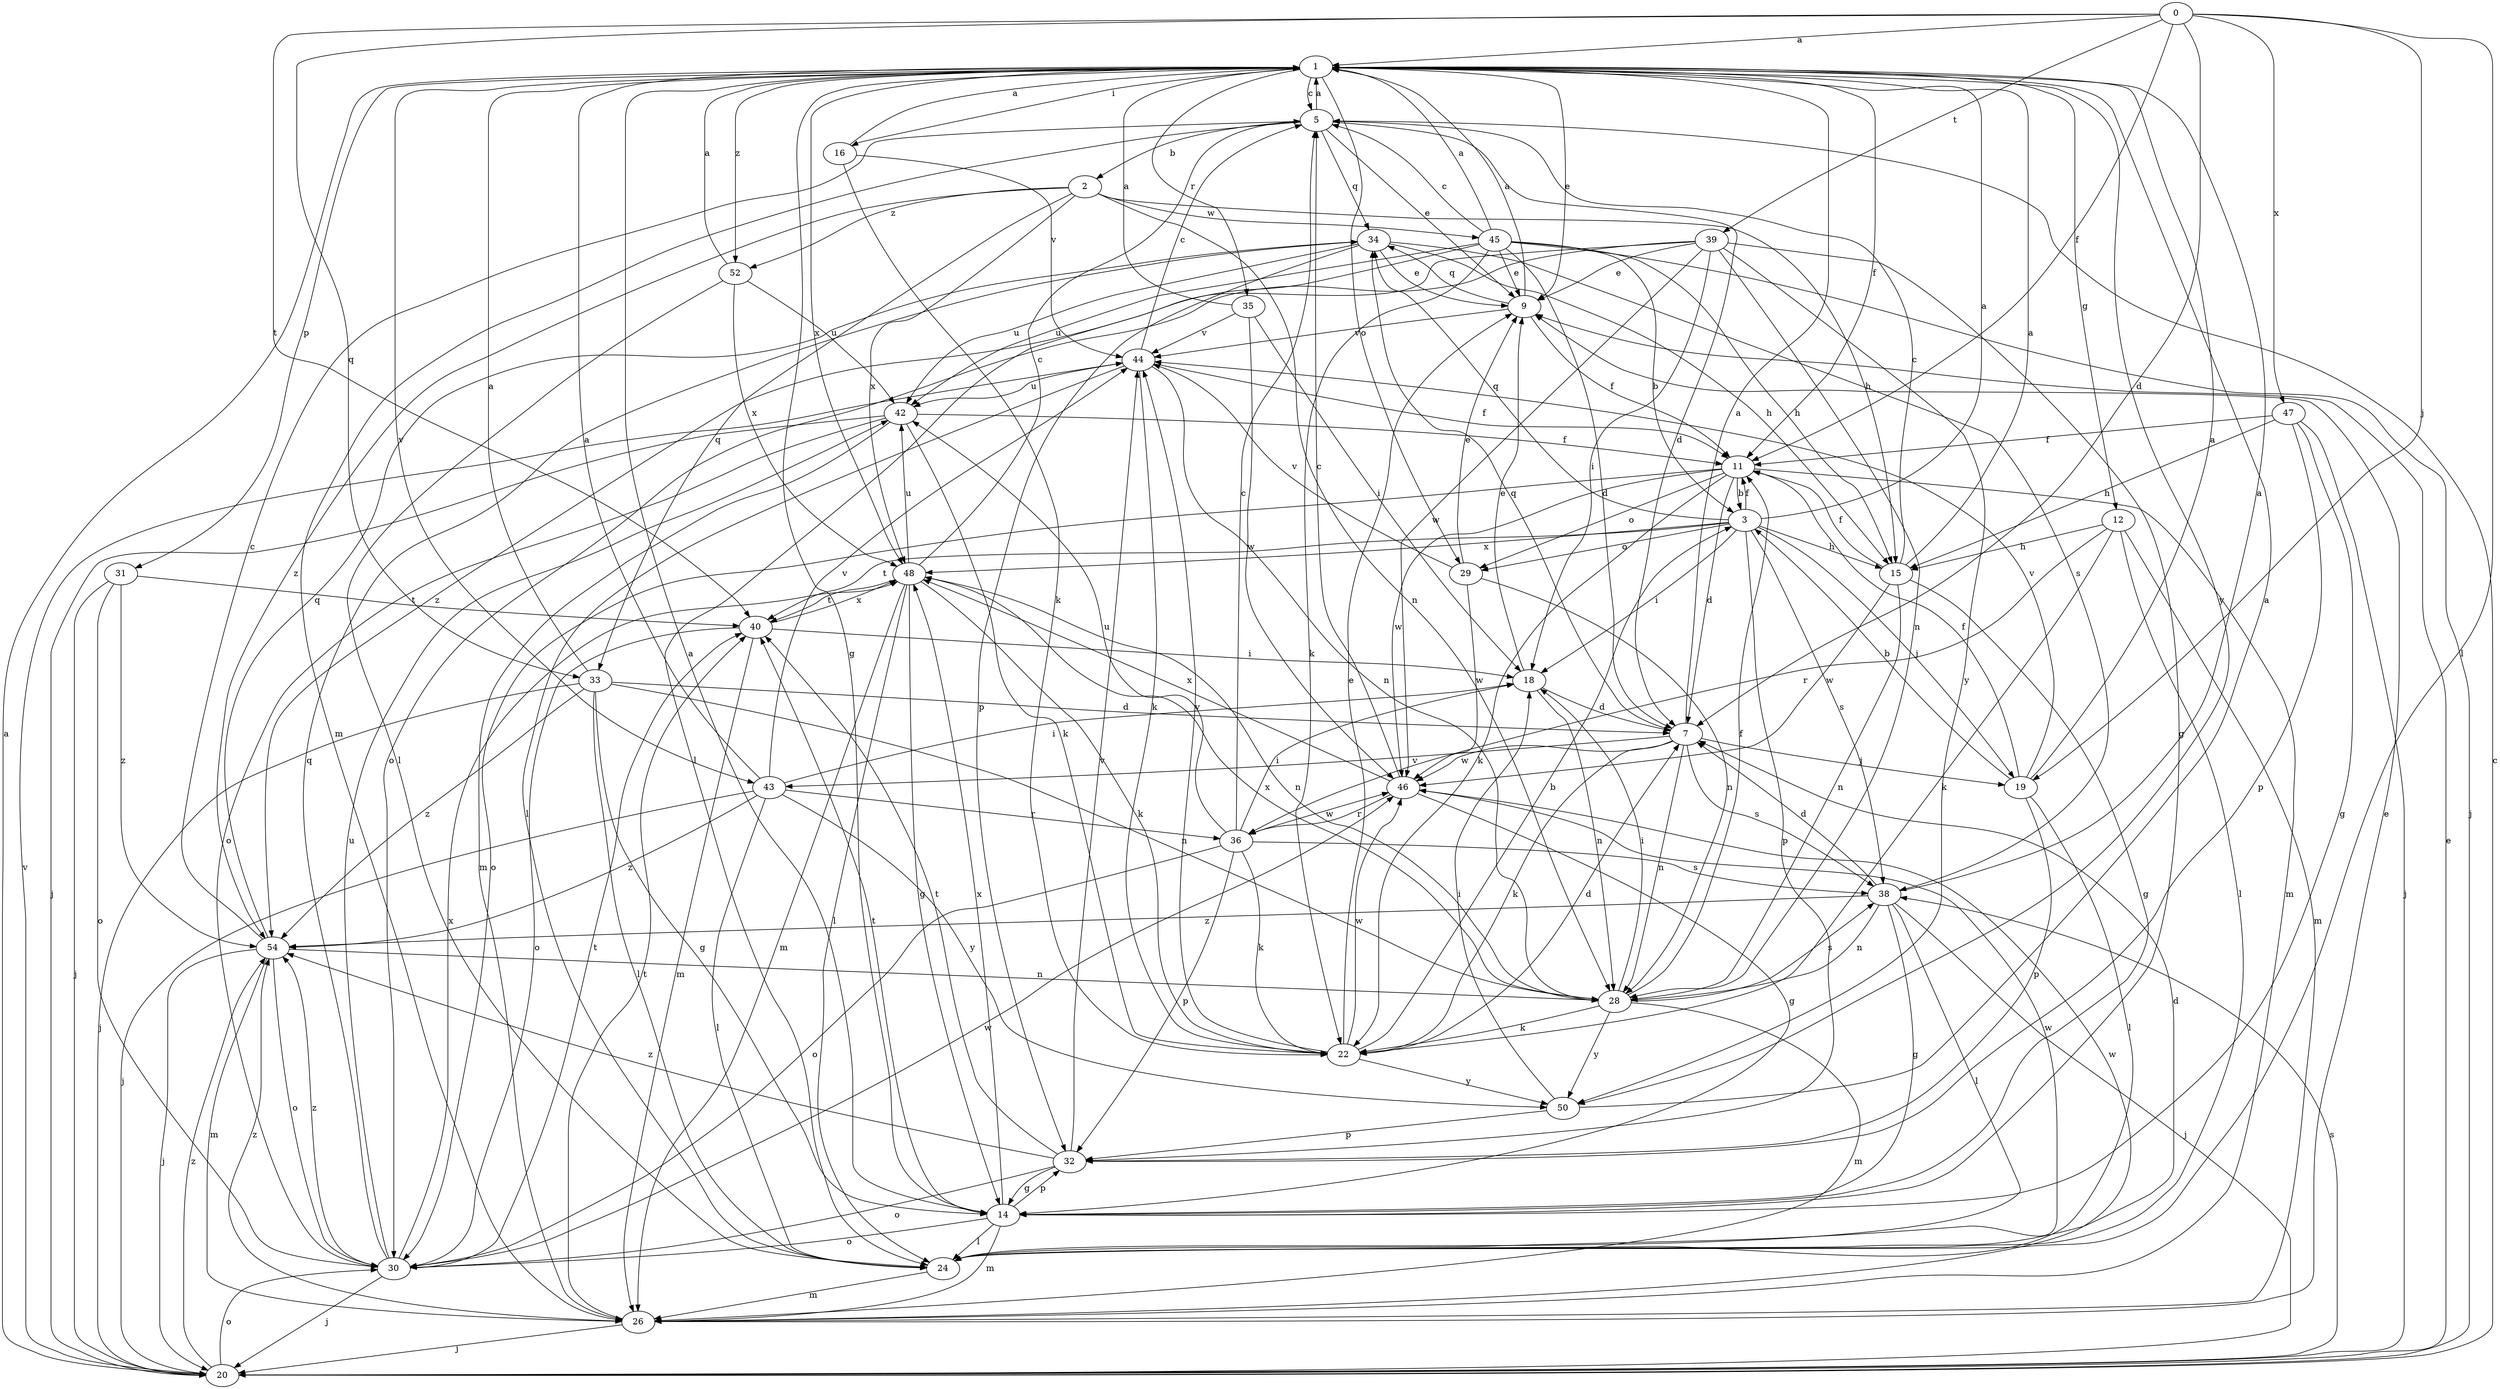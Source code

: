 strict digraph  {
0;
1;
2;
3;
5;
7;
9;
11;
12;
14;
15;
16;
18;
19;
20;
22;
24;
26;
28;
29;
30;
31;
32;
33;
34;
35;
36;
38;
39;
40;
42;
43;
44;
45;
46;
47;
48;
50;
52;
54;
0 -> 1  [label=a];
0 -> 7  [label=d];
0 -> 11  [label=f];
0 -> 19  [label=j];
0 -> 24  [label=l];
0 -> 33  [label=q];
0 -> 39  [label=t];
0 -> 40  [label=t];
0 -> 47  [label=x];
1 -> 5  [label=c];
1 -> 9  [label=e];
1 -> 11  [label=f];
1 -> 12  [label=g];
1 -> 14  [label=g];
1 -> 16  [label=i];
1 -> 29  [label=o];
1 -> 31  [label=p];
1 -> 35  [label=r];
1 -> 43  [label=v];
1 -> 48  [label=x];
1 -> 50  [label=y];
1 -> 52  [label=z];
2 -> 15  [label=h];
2 -> 28  [label=n];
2 -> 33  [label=q];
2 -> 45  [label=w];
2 -> 48  [label=x];
2 -> 52  [label=z];
2 -> 54  [label=z];
3 -> 1  [label=a];
3 -> 11  [label=f];
3 -> 15  [label=h];
3 -> 18  [label=i];
3 -> 19  [label=j];
3 -> 29  [label=o];
3 -> 32  [label=p];
3 -> 34  [label=q];
3 -> 38  [label=s];
3 -> 40  [label=t];
3 -> 48  [label=x];
5 -> 1  [label=a];
5 -> 2  [label=b];
5 -> 7  [label=d];
5 -> 9  [label=e];
5 -> 26  [label=m];
5 -> 34  [label=q];
7 -> 1  [label=a];
7 -> 19  [label=j];
7 -> 22  [label=k];
7 -> 28  [label=n];
7 -> 34  [label=q];
7 -> 38  [label=s];
7 -> 43  [label=v];
7 -> 46  [label=w];
9 -> 1  [label=a];
9 -> 11  [label=f];
9 -> 34  [label=q];
9 -> 44  [label=v];
11 -> 3  [label=b];
11 -> 7  [label=d];
11 -> 22  [label=k];
11 -> 26  [label=m];
11 -> 29  [label=o];
11 -> 30  [label=o];
11 -> 46  [label=w];
12 -> 15  [label=h];
12 -> 22  [label=k];
12 -> 24  [label=l];
12 -> 26  [label=m];
12 -> 36  [label=r];
14 -> 1  [label=a];
14 -> 24  [label=l];
14 -> 26  [label=m];
14 -> 30  [label=o];
14 -> 32  [label=p];
14 -> 40  [label=t];
14 -> 48  [label=x];
15 -> 1  [label=a];
15 -> 5  [label=c];
15 -> 11  [label=f];
15 -> 14  [label=g];
15 -> 28  [label=n];
15 -> 46  [label=w];
16 -> 1  [label=a];
16 -> 22  [label=k];
16 -> 44  [label=v];
18 -> 7  [label=d];
18 -> 9  [label=e];
18 -> 28  [label=n];
19 -> 1  [label=a];
19 -> 3  [label=b];
19 -> 11  [label=f];
19 -> 24  [label=l];
19 -> 32  [label=p];
19 -> 44  [label=v];
20 -> 1  [label=a];
20 -> 5  [label=c];
20 -> 9  [label=e];
20 -> 30  [label=o];
20 -> 38  [label=s];
20 -> 44  [label=v];
20 -> 54  [label=z];
22 -> 3  [label=b];
22 -> 7  [label=d];
22 -> 9  [label=e];
22 -> 44  [label=v];
22 -> 46  [label=w];
22 -> 50  [label=y];
24 -> 7  [label=d];
24 -> 26  [label=m];
24 -> 46  [label=w];
26 -> 9  [label=e];
26 -> 20  [label=j];
26 -> 40  [label=t];
26 -> 46  [label=w];
26 -> 54  [label=z];
28 -> 11  [label=f];
28 -> 18  [label=i];
28 -> 22  [label=k];
28 -> 26  [label=m];
28 -> 38  [label=s];
28 -> 48  [label=x];
28 -> 50  [label=y];
29 -> 9  [label=e];
29 -> 28  [label=n];
29 -> 44  [label=v];
29 -> 46  [label=w];
30 -> 20  [label=j];
30 -> 34  [label=q];
30 -> 40  [label=t];
30 -> 42  [label=u];
30 -> 46  [label=w];
30 -> 48  [label=x];
30 -> 54  [label=z];
31 -> 20  [label=j];
31 -> 30  [label=o];
31 -> 40  [label=t];
31 -> 54  [label=z];
32 -> 14  [label=g];
32 -> 30  [label=o];
32 -> 40  [label=t];
32 -> 44  [label=v];
32 -> 54  [label=z];
33 -> 1  [label=a];
33 -> 7  [label=d];
33 -> 14  [label=g];
33 -> 20  [label=j];
33 -> 24  [label=l];
33 -> 28  [label=n];
33 -> 54  [label=z];
34 -> 9  [label=e];
34 -> 15  [label=h];
34 -> 32  [label=p];
34 -> 38  [label=s];
34 -> 42  [label=u];
35 -> 1  [label=a];
35 -> 18  [label=i];
35 -> 44  [label=v];
35 -> 46  [label=w];
36 -> 5  [label=c];
36 -> 18  [label=i];
36 -> 22  [label=k];
36 -> 30  [label=o];
36 -> 32  [label=p];
36 -> 38  [label=s];
36 -> 42  [label=u];
36 -> 46  [label=w];
38 -> 1  [label=a];
38 -> 7  [label=d];
38 -> 14  [label=g];
38 -> 20  [label=j];
38 -> 24  [label=l];
38 -> 28  [label=n];
38 -> 54  [label=z];
39 -> 9  [label=e];
39 -> 14  [label=g];
39 -> 18  [label=i];
39 -> 28  [label=n];
39 -> 30  [label=o];
39 -> 46  [label=w];
39 -> 50  [label=y];
39 -> 54  [label=z];
40 -> 18  [label=i];
40 -> 26  [label=m];
40 -> 30  [label=o];
40 -> 48  [label=x];
42 -> 11  [label=f];
42 -> 20  [label=j];
42 -> 22  [label=k];
42 -> 26  [label=m];
42 -> 30  [label=o];
43 -> 1  [label=a];
43 -> 18  [label=i];
43 -> 20  [label=j];
43 -> 24  [label=l];
43 -> 36  [label=r];
43 -> 44  [label=v];
43 -> 50  [label=y];
43 -> 54  [label=z];
44 -> 5  [label=c];
44 -> 11  [label=f];
44 -> 22  [label=k];
44 -> 24  [label=l];
44 -> 28  [label=n];
44 -> 42  [label=u];
45 -> 1  [label=a];
45 -> 3  [label=b];
45 -> 5  [label=c];
45 -> 7  [label=d];
45 -> 9  [label=e];
45 -> 15  [label=h];
45 -> 20  [label=j];
45 -> 22  [label=k];
45 -> 24  [label=l];
45 -> 42  [label=u];
46 -> 5  [label=c];
46 -> 14  [label=g];
46 -> 36  [label=r];
46 -> 48  [label=x];
47 -> 11  [label=f];
47 -> 14  [label=g];
47 -> 15  [label=h];
47 -> 20  [label=j];
47 -> 32  [label=p];
48 -> 5  [label=c];
48 -> 14  [label=g];
48 -> 22  [label=k];
48 -> 24  [label=l];
48 -> 26  [label=m];
48 -> 28  [label=n];
48 -> 40  [label=t];
48 -> 42  [label=u];
50 -> 1  [label=a];
50 -> 18  [label=i];
50 -> 32  [label=p];
52 -> 1  [label=a];
52 -> 24  [label=l];
52 -> 42  [label=u];
52 -> 48  [label=x];
54 -> 5  [label=c];
54 -> 20  [label=j];
54 -> 26  [label=m];
54 -> 28  [label=n];
54 -> 30  [label=o];
54 -> 34  [label=q];
}
